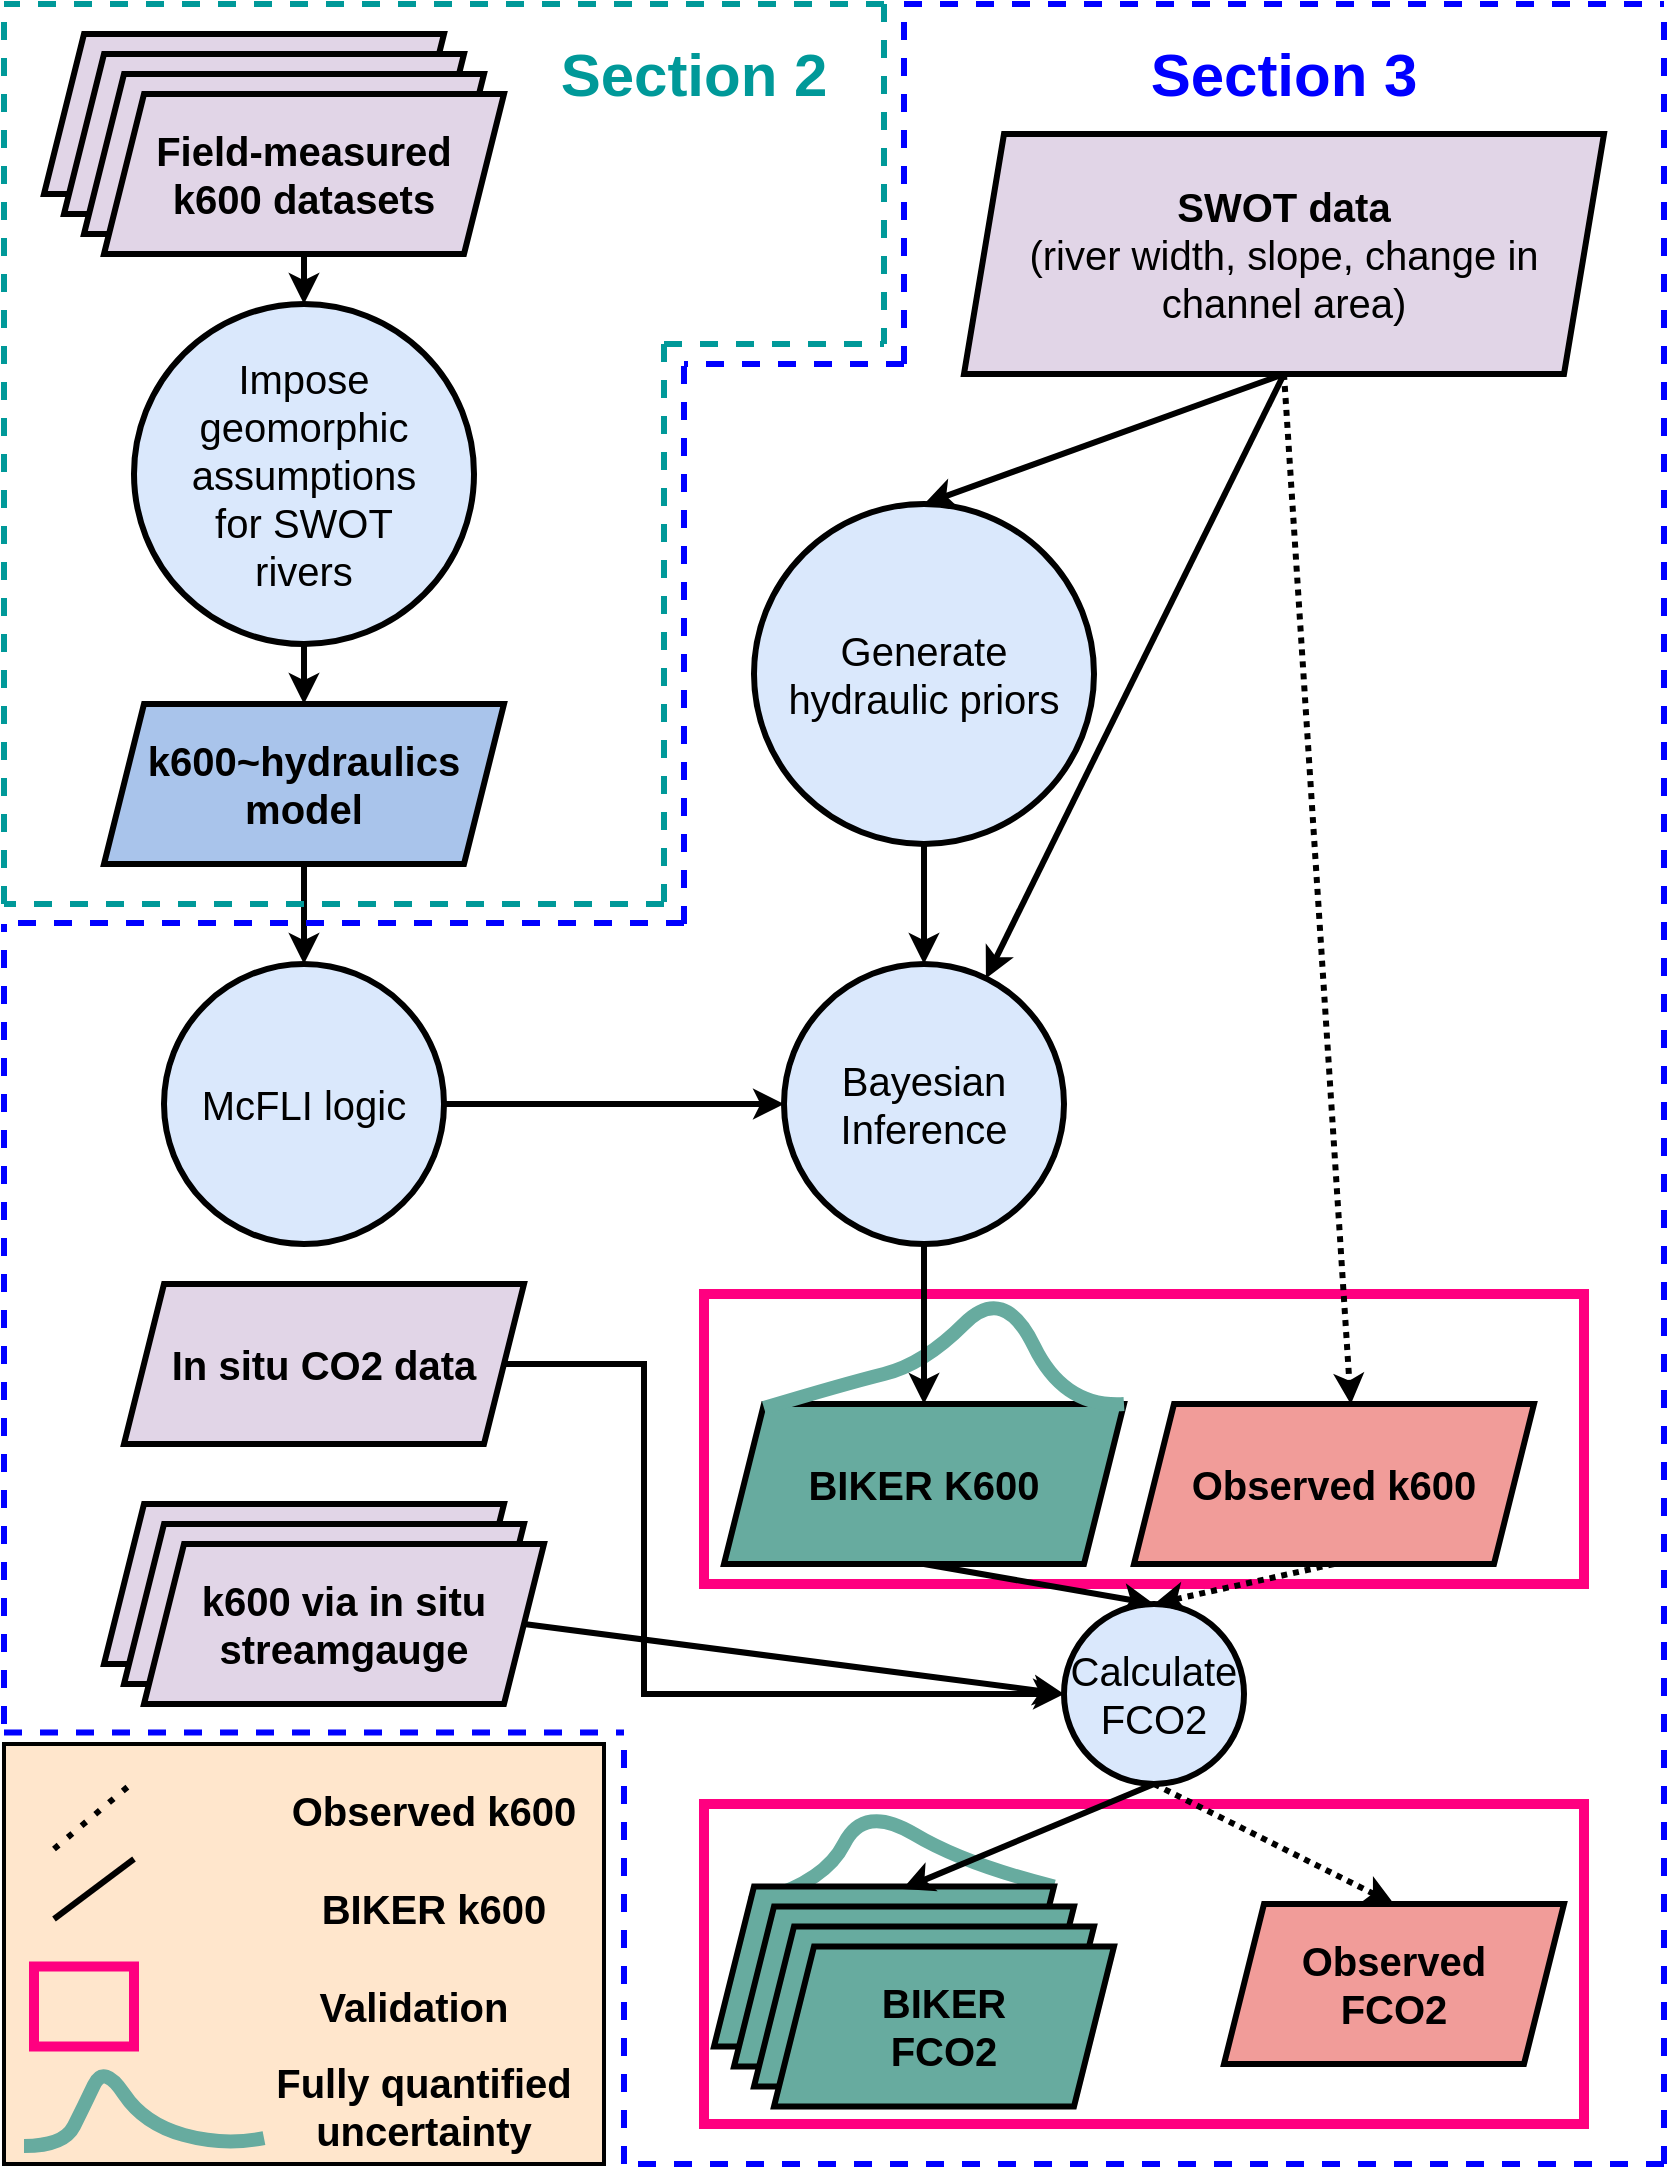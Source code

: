 <mxfile version="15.7.3" type="device"><diagram id="yjx2vG4UMqw4aDSQRfrB" name="Page-1"><mxGraphModel dx="2031" dy="1236" grid="1" gridSize="10" guides="1" tooltips="1" connect="1" arrows="1" fold="1" page="1" pageScale="1" pageWidth="850" pageHeight="1100" math="0" shadow="0"><root><mxCell id="0"/><mxCell id="1" parent="0"/><mxCell id="SloMdiEo_2pMpSYdKTgi-7" value="" style="rounded=0;whiteSpace=wrap;html=1;fillColor=none;strokeColor=#FF0080;strokeWidth=5;" parent="1" vertex="1"><mxGeometry x="360" y="910" width="440" height="160" as="geometry"/></mxCell><mxCell id="eiXYHYqw78AWsymx1aeP-8" value="" style="curved=1;endArrow=none;html=1;rounded=0;endFill=0;exitX=1;exitY=0;exitDx=0;exitDy=0;strokeWidth=7;strokeColor=#67AB9F;entryX=0;entryY=0;entryDx=0;entryDy=0;" edge="1" parent="1" source="036IViJtCn8Yxeg-f-Dk-30" target="036IViJtCn8Yxeg-f-Dk-30"><mxGeometry width="50" height="50" relative="1" as="geometry"><mxPoint x="430" y="920" as="sourcePoint"/><mxPoint x="250" y="922" as="targetPoint"/><Array as="points"><mxPoint x="490" y="940"/><mxPoint x="440" y="910"/><mxPoint x="420" y="950"/></Array></mxGeometry></mxCell><mxCell id="SloMdiEo_2pMpSYdKTgi-6" value="" style="rounded=0;whiteSpace=wrap;html=1;fillColor=none;strokeColor=#FF0080;strokeWidth=5;" parent="1" vertex="1"><mxGeometry x="360" y="655" width="440" height="145" as="geometry"/></mxCell><mxCell id="kN2qR9Z3mX-_PF8Dzqrj-5" value="" style="rounded=0;whiteSpace=wrap;html=1;fontSize=20;fillColor=#ffe6cc;strokeColor=#000000;strokeWidth=2;" parent="1" vertex="1"><mxGeometry x="10" y="880" width="300" height="210" as="geometry"/></mxCell><mxCell id="PbP4flrMwtDIclUvyOkq-13" style="rounded=0;orthogonalLoop=1;jettySize=auto;html=1;exitX=0.5;exitY=1;exitDx=0;exitDy=0;entryX=0.542;entryY=0.001;entryDx=0;entryDy=0;strokeWidth=3;dashed=1;dashPattern=1 1;entryPerimeter=0;" parent="1" source="036IViJtCn8Yxeg-f-Dk-5" target="PbP4flrMwtDIclUvyOkq-14" edge="1"><mxGeometry relative="1" as="geometry"><mxPoint x="715" y="560" as="sourcePoint"/><mxPoint x="720" y="640" as="targetPoint"/><Array as="points"/></mxGeometry></mxCell><mxCell id="036IViJtCn8Yxeg-f-Dk-9" style="edgeStyle=none;rounded=0;orthogonalLoop=1;jettySize=auto;html=1;exitX=1;exitY=0.5;exitDx=0;exitDy=0;entryX=0;entryY=0.5;entryDx=0;entryDy=0;strokeWidth=3;" parent="1" source="036IViJtCn8Yxeg-f-Dk-4" target="036IViJtCn8Yxeg-f-Dk-14" edge="1"><mxGeometry relative="1" as="geometry"><mxPoint x="255" y="570.0" as="targetPoint"/></mxGeometry></mxCell><mxCell id="036IViJtCn8Yxeg-f-Dk-4" value="&lt;font style=&quot;font-size: 20px&quot;&gt;McFLI logic&lt;br&gt;&lt;/font&gt;" style="ellipse;whiteSpace=wrap;html=1;aspect=fixed;strokeWidth=3;fillColor=#dae8fc;" parent="1" vertex="1"><mxGeometry x="90" y="490" width="140" height="140" as="geometry"/></mxCell><mxCell id="036IViJtCn8Yxeg-f-Dk-11" style="edgeStyle=none;rounded=0;orthogonalLoop=1;jettySize=auto;html=1;exitX=0.5;exitY=1;exitDx=0;exitDy=0;strokeWidth=3;" parent="1" source="036IViJtCn8Yxeg-f-Dk-5" target="036IViJtCn8Yxeg-f-Dk-14" edge="1"><mxGeometry relative="1" as="geometry"><mxPoint x="700" y="430.0" as="targetPoint"/></mxGeometry></mxCell><mxCell id="036IViJtCn8Yxeg-f-Dk-5" value="&lt;span style=&quot;font-size: 20px&quot;&gt;&lt;b&gt;SWOT data&lt;br&gt;&lt;/b&gt;&lt;/span&gt;&lt;font style=&quot;font-size: 20px&quot;&gt;(river width, slope, change in channel area)&lt;/font&gt;" style="shape=parallelogram;perimeter=parallelogramPerimeter;whiteSpace=wrap;html=1;fixedSize=1;fillColor=#e1d5e7;strokeWidth=3;" parent="1" vertex="1"><mxGeometry x="490" y="75" width="320" height="120" as="geometry"/></mxCell><mxCell id="036IViJtCn8Yxeg-f-Dk-13" style="edgeStyle=none;rounded=0;orthogonalLoop=1;jettySize=auto;html=1;exitX=0.5;exitY=1;exitDx=0;exitDy=0;strokeWidth=3;" parent="1" source="036IViJtCn8Yxeg-f-Dk-6" target="036IViJtCn8Yxeg-f-Dk-14" edge="1"><mxGeometry relative="1" as="geometry"><mxPoint x="440" y="440" as="sourcePoint"/><mxPoint x="480" y="430.0" as="targetPoint"/></mxGeometry></mxCell><mxCell id="036IViJtCn8Yxeg-f-Dk-6" value="&lt;font style=&quot;font-size: 20px&quot;&gt;Generate hydraulic priors&lt;/font&gt;" style="ellipse;whiteSpace=wrap;html=1;aspect=fixed;strokeWidth=3;fillColor=#dae8fc;" parent="1" vertex="1"><mxGeometry x="385" y="260" width="170" height="170" as="geometry"/></mxCell><mxCell id="036IViJtCn8Yxeg-f-Dk-14" value="&lt;font style=&quot;font-size: 20px&quot;&gt;Bayesian Inference&lt;/font&gt;" style="ellipse;whiteSpace=wrap;html=1;aspect=fixed;strokeWidth=3;fillColor=#dae8fc;" parent="1" vertex="1"><mxGeometry x="400" y="490" width="140" height="140" as="geometry"/></mxCell><mxCell id="036IViJtCn8Yxeg-f-Dk-50" style="edgeStyle=none;rounded=0;orthogonalLoop=1;jettySize=auto;html=1;exitX=0.5;exitY=1;exitDx=0;exitDy=0;entryX=0.5;entryY=0;entryDx=0;entryDy=0;strokeWidth=3;" parent="1" source="036IViJtCn8Yxeg-f-Dk-19" target="036IViJtCn8Yxeg-f-Dk-25" edge="1"><mxGeometry relative="1" as="geometry"><mxPoint x="605" y="825" as="targetPoint"/></mxGeometry></mxCell><mxCell id="036IViJtCn8Yxeg-f-Dk-19" value="&lt;span style=&quot;font-size: 20px&quot;&gt;&lt;b&gt;BIKER K600&lt;/b&gt;&lt;/span&gt;" style="shape=parallelogram;perimeter=parallelogramPerimeter;whiteSpace=wrap;html=1;fixedSize=1;strokeWidth=3;fillColor=#67AB9F;" parent="1" vertex="1"><mxGeometry x="370" y="710" width="200" height="80" as="geometry"/></mxCell><mxCell id="036IViJtCn8Yxeg-f-Dk-25" value="&lt;font style=&quot;font-size: 20px&quot;&gt;Calculate FCO2&lt;/font&gt;" style="ellipse;whiteSpace=wrap;html=1;aspect=fixed;strokeWidth=3;fillColor=#dae8fc;" parent="1" vertex="1"><mxGeometry x="540" y="810" width="90" height="90" as="geometry"/></mxCell><mxCell id="036IViJtCn8Yxeg-f-Dk-30" value="&lt;span style=&quot;font-size: 20px&quot;&gt;&lt;b&gt;FCO2&lt;/b&gt;&lt;/span&gt;&lt;span style=&quot;color: rgba(0 , 0 , 0 , 0) ; font-family: monospace ; font-size: 0px&quot;&gt;%3CmxGraphModel%3E%3Croot%3E%3CmxCell%20id%3D%220%22%2F%3E%3CmxCell%20id%3D%221%22%20parent%3D%220%22%2F%3E%3CmxCell%20id%3D%222%22%20value%3D%22%26lt%3Bspan%20style%3D%26quot%3Bfont-size%3A%2020px%26quot%3B%26gt%3B%26lt%3Bb%26gt%3BRaymond%20et%20al.%20(2012)%20k%26lt%3B%2Fb%26gt%3B%26lt%3B%2Fspan%26gt%3B%22%20style%3D%22shape%3Dparallelogram%3Bperimeter%3DparallelogramPerimeter%3BwhiteSpace%3Dwrap%3Bhtml%3D1%3BfixedSize%3D1%3BfillColor%3D%23e1d5e7%3BstrokeWidth%3D3%3B%22%20vertex%3D%221%22%20parent%3D%221%22%3E%3CmxGeometry%20x%3D%22390%22%20y%3D%22805%22%20width%3D%22200%22%20height%3D%2280%22%20as%3D%22geometry%22%2F%3E%3C%2FmxCell%3E%3C%2Froot%3E%3C%2FmxGraphModel%3E&lt;/span&gt;" style="shape=parallelogram;perimeter=parallelogramPerimeter;whiteSpace=wrap;html=1;fixedSize=1;strokeWidth=3;fillColor=#67AB9F;" parent="1" vertex="1"><mxGeometry x="365" y="951.25" width="170" height="80" as="geometry"/></mxCell><mxCell id="036IViJtCn8Yxeg-f-Dk-45" style="edgeStyle=orthogonalEdgeStyle;rounded=0;orthogonalLoop=1;jettySize=auto;html=1;exitX=1;exitY=0.5;exitDx=0;exitDy=0;strokeWidth=3;entryX=0;entryY=0.5;entryDx=0;entryDy=0;" parent="1" source="036IViJtCn8Yxeg-f-Dk-38" target="036IViJtCn8Yxeg-f-Dk-25" edge="1"><mxGeometry relative="1" as="geometry"><mxPoint x="660" y="865" as="targetPoint"/><Array as="points"><mxPoint x="330" y="690"/><mxPoint x="330" y="855"/></Array></mxGeometry></mxCell><mxCell id="036IViJtCn8Yxeg-f-Dk-38" value="&lt;span style=&quot;font-size: 20px&quot;&gt;&lt;b&gt;In situ CO2 data&lt;/b&gt;&lt;/span&gt;" style="shape=parallelogram;perimeter=parallelogramPerimeter;whiteSpace=wrap;html=1;fixedSize=1;fillColor=#e1d5e7;strokeWidth=3;" parent="1" vertex="1"><mxGeometry x="70" y="650" width="200" height="80" as="geometry"/></mxCell><mxCell id="036IViJtCn8Yxeg-f-Dk-42" style="edgeStyle=none;rounded=0;orthogonalLoop=1;jettySize=auto;html=1;exitX=1;exitY=0.5;exitDx=0;exitDy=0;entryX=0;entryY=0.5;entryDx=0;entryDy=0;strokeWidth=3;" parent="1" source="1DJM1f9GH_Qmot8335Yl-6" target="036IViJtCn8Yxeg-f-Dk-25" edge="1"><mxGeometry relative="1" as="geometry"><mxPoint x="775" y="935" as="targetPoint"/></mxGeometry></mxCell><mxCell id="1DJM1f9GH_Qmot8335Yl-4" value="&lt;span style=&quot;font-size: 20px&quot;&gt;&lt;b&gt;Raymond et al. (2012) k&lt;/b&gt;&lt;/span&gt;" style="shape=parallelogram;perimeter=parallelogramPerimeter;whiteSpace=wrap;html=1;fixedSize=1;fillColor=#e1d5e7;strokeWidth=3;" parent="1" vertex="1"><mxGeometry x="60" y="760" width="200" height="80" as="geometry"/></mxCell><mxCell id="1DJM1f9GH_Qmot8335Yl-5" value="&lt;span style=&quot;font-size: 20px&quot;&gt;&lt;b&gt;Raymond et al. (2012) k&lt;/b&gt;&lt;/span&gt;" style="shape=parallelogram;perimeter=parallelogramPerimeter;whiteSpace=wrap;html=1;fixedSize=1;fillColor=#e1d5e7;strokeWidth=3;" parent="1" vertex="1"><mxGeometry x="70" y="770" width="200" height="80" as="geometry"/></mxCell><mxCell id="1DJM1f9GH_Qmot8335Yl-6" value="&lt;span style=&quot;font-size: 20px&quot;&gt;&lt;b&gt;k600 via in situ streamgauge&lt;/b&gt;&lt;/span&gt;" style="shape=parallelogram;perimeter=parallelogramPerimeter;whiteSpace=wrap;html=1;fixedSize=1;fillColor=#e1d5e7;strokeWidth=3;" parent="1" vertex="1"><mxGeometry x="80" y="780" width="200" height="80" as="geometry"/></mxCell><mxCell id="1DJM1f9GH_Qmot8335Yl-9" value="&lt;span style=&quot;font-size: 20px&quot;&gt;&lt;b&gt;FCO2&lt;/b&gt;&lt;/span&gt;&lt;span style=&quot;color: rgba(0 , 0 , 0 , 0) ; font-family: monospace ; font-size: 0px&quot;&gt;%3CmxGraphModel%3E%3Croot%3E%3CmxCell%20id%3D%220%22%2F%3E%3CmxCell%20id%3D%221%22%20parent%3D%220%22%2F%3E%3CmxCell%20id%3D%222%22%20value%3D%22%26lt%3Bspan%20style%3D%26quot%3Bfont-size%3A%2020px%26quot%3B%26gt%3B%26lt%3Bb%26gt%3BRaymond%20et%20al.%20(2012)%20k%26lt%3B%2Fb%26gt%3B%26lt%3B%2Fspan%26gt%3B%22%20style%3D%22shape%3Dparallelogram%3Bperimeter%3DparallelogramPerimeter%3BwhiteSpace%3Dwrap%3Bhtml%3D1%3BfixedSize%3D1%3BfillColor%3D%23e1d5e7%3BstrokeWidth%3D3%3B%22%20vertex%3D%221%22%20parent%3D%221%22%3E%3CmxGeometry%20x%3D%22390%22%20y%3D%22805%22%20width%3D%22200%22%20height%3D%2280%22%20as%3D%22geometry%22%2F%3E%3C%2FmxCell%3E%3C%2Froot%3E%3C%2FmxGraphModel%3E&lt;/span&gt;" style="shape=parallelogram;perimeter=parallelogramPerimeter;whiteSpace=wrap;html=1;fixedSize=1;strokeWidth=3;fillColor=#67AB9F;" parent="1" vertex="1"><mxGeometry x="375" y="961.25" width="170" height="80" as="geometry"/></mxCell><mxCell id="1DJM1f9GH_Qmot8335Yl-10" value="&lt;span style=&quot;font-size: 20px&quot;&gt;&lt;b&gt;FCO2&lt;/b&gt;&lt;/span&gt;&lt;span style=&quot;color: rgba(0 , 0 , 0 , 0) ; font-family: monospace ; font-size: 0px&quot;&gt;%3CmxGraphModel%3E%3Croot%3E%3CmxCell%20id%3D%220%22%2F%3E%3CmxCell%20id%3D%221%22%20parent%3D%220%22%2F%3E%3CmxCell%20id%3D%222%22%20value%3D%22%26lt%3Bspan%20style%3D%26quot%3Bfont-size%3A%2020px%26quot%3B%26gt%3B%26lt%3Bb%26gt%3BRaymond%20et%20al.%20(2012)%20k%26lt%3B%2Fb%26gt%3B%26lt%3B%2Fspan%26gt%3B%22%20style%3D%22shape%3Dparallelogram%3Bperimeter%3DparallelogramPerimeter%3BwhiteSpace%3Dwrap%3Bhtml%3D1%3BfixedSize%3D1%3BfillColor%3D%23e1d5e7%3BstrokeWidth%3D3%3B%22%20vertex%3D%221%22%20parent%3D%221%22%3E%3CmxGeometry%20x%3D%22390%22%20y%3D%22805%22%20width%3D%22200%22%20height%3D%2280%22%20as%3D%22geometry%22%2F%3E%3C%2FmxCell%3E%3C%2Froot%3E%3C%2FmxGraphModel%3E&lt;/span&gt;" style="shape=parallelogram;perimeter=parallelogramPerimeter;whiteSpace=wrap;html=1;fixedSize=1;strokeWidth=3;fillColor=#67AB9F;" parent="1" vertex="1"><mxGeometry x="385" y="971.25" width="170" height="80" as="geometry"/></mxCell><mxCell id="1DJM1f9GH_Qmot8335Yl-11" value="&lt;span style=&quot;font-size: 20px&quot;&gt;&lt;b&gt;BIKER&lt;br&gt;FCO2&lt;/b&gt;&lt;/span&gt;&lt;span style=&quot;color: rgba(0 , 0 , 0 , 0) ; font-family: monospace ; font-size: 0px&quot;&gt;%3CmxGraphModel%3E%3Croot%3E%3CmxCell%20id%3D%220%22%2F%3E%3CmxCell%20id%3D%221%22%20parent%3D%220%22%2F%3E%3CmxCell%20id%3D%222%22%20value%3D%22%26lt%3Bspan%20style%3D%26quot%3Bfont-size%3A%2020px%26quot%3B%26gt%3B%26lt%3Bb%26gt%3BRaymond%20et%20al.%20(2012)%20k%26lt%3B%2Fb%26gt%3B%26lt%3B%2Fspan%26gt%3B%22%20style%3D%22shape%3Dparallelogram%3Bperimeter%3DparallelogramPerimeter%3BwhiteSpace%3Dwrap%3Bhtml%3D1%3BfixedSize%3D1%3BfillColor%3D%23e1d5e7%3BstrokeWidth%3D3%3B%22%20vertex%3D%221%22%20parent%3D%221%22%3E%3CmxGeometry%20x%3D%22390%22%20y%3D%22805%22%20width%3D%22200%22%20height%3D%2280%22%20as%3D%22geometry%22%2F%3E%3C%2FmxCell%3E%3C%2Froot%3E%3C%2FmxGraphModel%3E&lt;/span&gt;" style="shape=parallelogram;perimeter=parallelogramPerimeter;whiteSpace=wrap;html=1;fixedSize=1;strokeWidth=3;fillColor=#67AB9F;" parent="1" vertex="1"><mxGeometry x="395" y="981.25" width="170" height="80" as="geometry"/></mxCell><mxCell id="1DJM1f9GH_Qmot8335Yl-17" style="edgeStyle=none;rounded=0;orthogonalLoop=1;jettySize=auto;html=1;strokeWidth=3;entryX=0.5;entryY=0;entryDx=0;entryDy=0;" parent="1" source="mmeLkUzeiWQzjcRriRCF-2" target="036IViJtCn8Yxeg-f-Dk-4" edge="1"><mxGeometry relative="1" as="geometry"><mxPoint x="160" y="470" as="sourcePoint"/><mxPoint x="240" y="530" as="targetPoint"/></mxGeometry></mxCell><mxCell id="1DJM1f9GH_Qmot8335Yl-18" style="edgeStyle=none;rounded=0;orthogonalLoop=1;jettySize=auto;html=1;strokeWidth=3;entryX=0.5;entryY=0;entryDx=0;entryDy=0;exitX=0.5;exitY=1;exitDx=0;exitDy=0;" parent="1" source="PbP4flrMwtDIclUvyOkq-3" target="PbP4flrMwtDIclUvyOkq-7" edge="1"><mxGeometry relative="1" as="geometry"><mxPoint x="-10" y="260" as="sourcePoint"/><mxPoint x="40" y="190" as="targetPoint"/></mxGeometry></mxCell><mxCell id="hLVq5XLWU1ZrrQfZJ4Rd-11" value="" style="endArrow=none;dashed=1;html=1;strokeColor=#0000FF;strokeWidth=3;" parent="1" edge="1"><mxGeometry width="50" height="50" relative="1" as="geometry"><mxPoint x="10" y="870" as="sourcePoint"/><mxPoint x="10" y="470" as="targetPoint"/><Array as="points"/></mxGeometry></mxCell><mxCell id="1DJM1f9GH_Qmot8335Yl-21" value="" style="endArrow=none;dashed=1;html=1;strokeColor=#0000FF;strokeWidth=3;" parent="1" edge="1"><mxGeometry width="50" height="50" relative="1" as="geometry"><mxPoint x="840" y="1090" as="sourcePoint"/><mxPoint x="840" y="10" as="targetPoint"/><Array as="points"/></mxGeometry></mxCell><mxCell id="1DJM1f9GH_Qmot8335Yl-22" value="" style="endArrow=none;dashed=1;html=1;strokeColor=#0000FF;strokeWidth=3;" parent="1" edge="1"><mxGeometry width="50" height="50" relative="1" as="geometry"><mxPoint x="840" y="1090" as="sourcePoint"/><mxPoint x="320" y="1090" as="targetPoint"/><Array as="points"/></mxGeometry></mxCell><mxCell id="1DJM1f9GH_Qmot8335Yl-23" value="" style="endArrow=none;dashed=1;html=1;strokeColor=#0000FF;strokeWidth=3;" parent="1" edge="1"><mxGeometry width="50" height="50" relative="1" as="geometry"><mxPoint x="350" y="469.5" as="sourcePoint"/><mxPoint x="10" y="469.5" as="targetPoint"/><Array as="points"/></mxGeometry></mxCell><mxCell id="1DJM1f9GH_Qmot8335Yl-24" value="" style="endArrow=none;dashed=1;html=1;strokeColor=#0000FF;strokeWidth=3;" parent="1" edge="1"><mxGeometry width="50" height="50" relative="1" as="geometry"><mxPoint x="350" y="470" as="sourcePoint"/><mxPoint x="350" y="190" as="targetPoint"/><Array as="points"/></mxGeometry></mxCell><mxCell id="1DJM1f9GH_Qmot8335Yl-25" value="" style="endArrow=none;dashed=1;html=1;strokeColor=#0000FF;strokeWidth=3;" parent="1" edge="1"><mxGeometry width="50" height="50" relative="1" as="geometry"><mxPoint x="460" y="190" as="sourcePoint"/><mxPoint x="350" y="190" as="targetPoint"/><Array as="points"/></mxGeometry></mxCell><mxCell id="1DJM1f9GH_Qmot8335Yl-26" value="" style="endArrow=none;dashed=1;html=1;strokeColor=#0000FF;strokeWidth=3;" parent="1" edge="1"><mxGeometry width="50" height="50" relative="1" as="geometry"><mxPoint x="460" y="190" as="sourcePoint"/><mxPoint x="460" y="10" as="targetPoint"/><Array as="points"/></mxGeometry></mxCell><mxCell id="1DJM1f9GH_Qmot8335Yl-27" value="" style="endArrow=none;dashed=1;html=1;strokeColor=#0000FF;strokeWidth=3;" parent="1" edge="1"><mxGeometry width="50" height="50" relative="1" as="geometry"><mxPoint x="460" y="10" as="sourcePoint"/><mxPoint x="840" y="10" as="targetPoint"/><Array as="points"/></mxGeometry></mxCell><mxCell id="1DJM1f9GH_Qmot8335Yl-28" value="" style="endArrow=none;dashed=1;html=1;strokeWidth=3;fillColor=#d5e8d4;strokeColor=#009999;" parent="1" edge="1"><mxGeometry width="50" height="50" relative="1" as="geometry"><mxPoint x="10" y="460" as="sourcePoint"/><mxPoint x="10" y="10" as="targetPoint"/><Array as="points"/></mxGeometry></mxCell><mxCell id="1DJM1f9GH_Qmot8335Yl-29" value="" style="endArrow=none;dashed=1;html=1;strokeWidth=3;fillColor=#d5e8d4;strokeColor=#009999;" parent="1" edge="1"><mxGeometry width="50" height="50" relative="1" as="geometry"><mxPoint x="450" y="10" as="sourcePoint"/><mxPoint x="10" y="10" as="targetPoint"/><Array as="points"/></mxGeometry></mxCell><mxCell id="1DJM1f9GH_Qmot8335Yl-30" value="" style="endArrow=none;dashed=1;html=1;strokeWidth=3;fillColor=#d5e8d4;strokeColor=#009999;" parent="1" edge="1"><mxGeometry width="50" height="50" relative="1" as="geometry"><mxPoint x="450" y="10" as="sourcePoint"/><mxPoint x="450" y="180" as="targetPoint"/><Array as="points"/></mxGeometry></mxCell><mxCell id="1DJM1f9GH_Qmot8335Yl-31" value="" style="endArrow=none;dashed=1;html=1;strokeWidth=3;fillColor=#d5e8d4;strokeColor=#009999;" parent="1" edge="1"><mxGeometry width="50" height="50" relative="1" as="geometry"><mxPoint x="340" y="180" as="sourcePoint"/><mxPoint x="450" y="180" as="targetPoint"/><Array as="points"/></mxGeometry></mxCell><mxCell id="1DJM1f9GH_Qmot8335Yl-32" value="" style="endArrow=none;dashed=1;html=1;strokeWidth=3;fillColor=#d5e8d4;strokeColor=#009999;" parent="1" edge="1"><mxGeometry width="50" height="50" relative="1" as="geometry"><mxPoint x="340" y="180" as="sourcePoint"/><mxPoint x="340" y="460" as="targetPoint"/><Array as="points"/></mxGeometry></mxCell><mxCell id="1DJM1f9GH_Qmot8335Yl-33" value="" style="endArrow=none;dashed=1;html=1;strokeWidth=3;fillColor=#d5e8d4;strokeColor=#009999;" parent="1" edge="1"><mxGeometry width="50" height="50" relative="1" as="geometry"><mxPoint x="340" y="460" as="sourcePoint"/><mxPoint x="10" y="460" as="targetPoint"/><Array as="points"/></mxGeometry></mxCell><mxCell id="PbP4flrMwtDIclUvyOkq-2" value="" style="shape=parallelogram;perimeter=parallelogramPerimeter;whiteSpace=wrap;html=1;fixedSize=1;fillColor=#e1d5e7;strokeWidth=3;" parent="1" vertex="1"><mxGeometry x="30" y="25" width="200" height="80" as="geometry"/></mxCell><mxCell id="PbP4flrMwtDIclUvyOkq-4" value="" style="shape=parallelogram;perimeter=parallelogramPerimeter;whiteSpace=wrap;html=1;fixedSize=1;fillColor=#e1d5e7;strokeWidth=3;" parent="1" vertex="1"><mxGeometry x="40" y="35" width="200" height="80" as="geometry"/></mxCell><mxCell id="PbP4flrMwtDIclUvyOkq-5" value="" style="shape=parallelogram;perimeter=parallelogramPerimeter;whiteSpace=wrap;html=1;fixedSize=1;fillColor=#e1d5e7;strokeWidth=3;" parent="1" vertex="1"><mxGeometry x="50" y="45" width="200" height="80" as="geometry"/></mxCell><mxCell id="PbP4flrMwtDIclUvyOkq-3" value="&lt;span style=&quot;font-size: 20px&quot;&gt;&lt;b&gt;Field-measured&lt;br&gt;k600 datasets&lt;/b&gt;&lt;/span&gt;" style="shape=parallelogram;perimeter=parallelogramPerimeter;whiteSpace=wrap;html=1;fixedSize=1;fillColor=#e1d5e7;strokeWidth=3;" parent="1" vertex="1"><mxGeometry x="60" y="55" width="200" height="80" as="geometry"/></mxCell><mxCell id="PbP4flrMwtDIclUvyOkq-7" value="&lt;span style=&quot;font-size: 20px&quot;&gt;Impose geomorphic assumptions&lt;br&gt;for SWOT&lt;br&gt;rivers&lt;br&gt;&lt;/span&gt;" style="ellipse;whiteSpace=wrap;html=1;aspect=fixed;strokeWidth=3;fillColor=#dae8fc;" parent="1" vertex="1"><mxGeometry x="75" y="160" width="170" height="170" as="geometry"/></mxCell><mxCell id="PbP4flrMwtDIclUvyOkq-8" style="edgeStyle=none;rounded=0;orthogonalLoop=1;jettySize=auto;html=1;strokeWidth=3;entryX=0.5;entryY=0;entryDx=0;entryDy=0;exitX=0.5;exitY=1;exitDx=0;exitDy=0;" parent="1" source="PbP4flrMwtDIclUvyOkq-7" target="mmeLkUzeiWQzjcRriRCF-2" edge="1"><mxGeometry relative="1" as="geometry"><mxPoint x="155" y="320" as="sourcePoint"/><mxPoint x="160" y="330" as="targetPoint"/></mxGeometry></mxCell><mxCell id="PbP4flrMwtDIclUvyOkq-10" value="&lt;font style=&quot;font-size: 30px&quot; color=&quot;#009999&quot;&gt;&lt;b&gt;Section 2&lt;/b&gt;&lt;/font&gt;" style="text;html=1;strokeColor=none;fillColor=none;align=center;verticalAlign=middle;whiteSpace=wrap;rounded=0;" parent="1" vertex="1"><mxGeometry x="260" y="25" width="190" height="40" as="geometry"/></mxCell><mxCell id="PbP4flrMwtDIclUvyOkq-11" value="&lt;font style=&quot;font-size: 30px&quot; color=&quot;#0000ff&quot;&gt;&lt;b&gt;Section 3&lt;/b&gt;&lt;/font&gt;" style="text;html=1;strokeColor=none;fillColor=none;align=center;verticalAlign=middle;whiteSpace=wrap;rounded=0;" parent="1" vertex="1"><mxGeometry x="555" y="25" width="190" height="40" as="geometry"/></mxCell><mxCell id="PbP4flrMwtDIclUvyOkq-14" value="&lt;span style=&quot;font-size: 20px&quot;&gt;&lt;b&gt;Observed k600&lt;/b&gt;&lt;/span&gt;" style="shape=parallelogram;perimeter=parallelogramPerimeter;whiteSpace=wrap;html=1;fixedSize=1;strokeWidth=3;fillColor=#F19C99;" parent="1" vertex="1"><mxGeometry x="575" y="710" width="200" height="80" as="geometry"/></mxCell><mxCell id="PbP4flrMwtDIclUvyOkq-15" style="edgeStyle=none;rounded=0;orthogonalLoop=1;jettySize=auto;html=1;exitX=0.5;exitY=1;exitDx=0;exitDy=0;entryX=0.5;entryY=0;entryDx=0;entryDy=0;strokeWidth=3;dashed=1;dashPattern=1 1;" parent="1" source="PbP4flrMwtDIclUvyOkq-14" target="036IViJtCn8Yxeg-f-Dk-25" edge="1"><mxGeometry relative="1" as="geometry"><mxPoint x="515" y="890" as="sourcePoint"/><mxPoint x="605" y="825" as="targetPoint"/></mxGeometry></mxCell><mxCell id="PbP4flrMwtDIclUvyOkq-16" value="&lt;span style=&quot;font-size: 20px&quot;&gt;&lt;b&gt;Observed&lt;br&gt;FCO2&lt;/b&gt;&lt;/span&gt;&lt;span style=&quot;color: rgba(0 , 0 , 0 , 0) ; font-family: monospace ; font-size: 0px&quot;&gt;%3CmxGraphModel%3E%3Croot%3E%3CmxCell%20id%3D%220%22%2F%3E%3CmxCell%20id%3D%221%22%20parent%3D%220%22%2F%3E%3CmxCell%20id%3D%222%22%20value%3D%22%26lt%3Bspan%20style%3D%26quot%3Bfont-size%3A%2020px%26quot%3B%26gt%3B%26lt%3Bb%26gt%3BRaymond%20et%20al.%20(2012)%20k%26lt%3B%2Fb%26gt%3B%26lt%3B%2Fspan%26gt%3B%22%20style%3D%22shape%3Dparallelogram%3Bperimeter%3DparallelogramPerimeter%3BwhiteSpace%3Dwrap%3Bhtml%3D1%3BfixedSize%3D1%3BfillColor%3D%23e1d5e7%3BstrokeWidth%3D3%3B%22%20vertex%3D%221%22%20parent%3D%221%22%3E%3CmxGeometry%20x%3D%22390%22%20y%3D%22805%22%20width%3D%22200%22%20height%3D%2280%22%20as%3D%22geometry%22%2F%3E%3C%2FmxCell%3E%3C%2Froot%3E%3C%2FmxGraphModel%3E&lt;/span&gt;" style="shape=parallelogram;perimeter=parallelogramPerimeter;whiteSpace=wrap;html=1;fixedSize=1;strokeWidth=3;fillColor=#F19C99;" parent="1" vertex="1"><mxGeometry x="620" y="960" width="170" height="80" as="geometry"/></mxCell><mxCell id="PbP4flrMwtDIclUvyOkq-17" style="edgeStyle=none;rounded=0;orthogonalLoop=1;jettySize=auto;html=1;exitX=0.5;exitY=1;exitDx=0;exitDy=0;entryX=0.5;entryY=0;entryDx=0;entryDy=0;strokeWidth=3;dashed=1;dashPattern=1 1;" parent="1" source="036IViJtCn8Yxeg-f-Dk-25" target="PbP4flrMwtDIclUvyOkq-16" edge="1"><mxGeometry relative="1" as="geometry"><mxPoint x="631.16" y="925.0" as="sourcePoint"/><mxPoint x="640" y="886.08" as="targetPoint"/></mxGeometry></mxCell><mxCell id="PbP4flrMwtDIclUvyOkq-18" style="edgeStyle=none;rounded=0;orthogonalLoop=1;jettySize=auto;html=1;exitX=0.5;exitY=1;exitDx=0;exitDy=0;strokeWidth=3;entryX=0.555;entryY=0.015;entryDx=0;entryDy=0;entryPerimeter=0;" parent="1" source="036IViJtCn8Yxeg-f-Dk-25" target="036IViJtCn8Yxeg-f-Dk-30" edge="1"><mxGeometry relative="1" as="geometry"><mxPoint x="620" y="926.08" as="sourcePoint"/><mxPoint x="490" y="940.08" as="targetPoint"/></mxGeometry></mxCell><mxCell id="mmeLkUzeiWQzjcRriRCF-2" value="&lt;span style=&quot;font-size: 20px&quot;&gt;&lt;b&gt;k600~hydraulics&lt;br&gt;model&lt;/b&gt;&lt;/span&gt;" style="shape=parallelogram;perimeter=parallelogramPerimeter;whiteSpace=wrap;html=1;fixedSize=1;strokeWidth=3;fillColor=#A9C4EB;" parent="1" vertex="1"><mxGeometry x="60" y="360" width="200" height="80" as="geometry"/></mxCell><mxCell id="kN2qR9Z3mX-_PF8Dzqrj-1" value="" style="endArrow=none;dashed=1;html=1;rounded=0;strokeWidth=3;dashPattern=1 2;" parent="1" edge="1"><mxGeometry width="50" height="50" relative="1" as="geometry"><mxPoint x="35" y="932.5" as="sourcePoint"/><mxPoint x="75" y="898.75" as="targetPoint"/></mxGeometry></mxCell><mxCell id="kN2qR9Z3mX-_PF8Dzqrj-2" value="&lt;span style=&quot;font-size: 20px&quot;&gt;&lt;b&gt;Observed k600&lt;/b&gt;&lt;/span&gt;" style="text;html=1;strokeColor=none;fillColor=none;align=center;verticalAlign=middle;whiteSpace=wrap;rounded=0;" parent="1" vertex="1"><mxGeometry x="145" y="892.5" width="160" height="40" as="geometry"/></mxCell><mxCell id="kN2qR9Z3mX-_PF8Dzqrj-3" value="&lt;font style=&quot;font-size: 20px&quot;&gt;&lt;b&gt;BIKER k600&lt;/b&gt;&lt;/font&gt;" style="text;html=1;strokeColor=none;fillColor=none;align=center;verticalAlign=middle;whiteSpace=wrap;rounded=0;" parent="1" vertex="1"><mxGeometry x="140" y="941.87" width="170" height="40" as="geometry"/></mxCell><mxCell id="kN2qR9Z3mX-_PF8Dzqrj-4" value="" style="endArrow=none;html=1;rounded=0;strokeWidth=3;" parent="1" edge="1"><mxGeometry width="50" height="50" relative="1" as="geometry"><mxPoint x="35" y="967.5" as="sourcePoint"/><mxPoint x="75" y="937.5" as="targetPoint"/></mxGeometry></mxCell><mxCell id="SloMdiEo_2pMpSYdKTgi-1" value="" style="curved=1;endArrow=none;html=1;rounded=0;endFill=0;exitX=1;exitY=0;exitDx=0;exitDy=0;exitPerimeter=0;strokeWidth=7;strokeColor=#67AB9F;" parent="1" source="036IViJtCn8Yxeg-f-Dk-19" edge="1"><mxGeometry width="50" height="50" relative="1" as="geometry"><mxPoint x="570" y="700" as="sourcePoint"/><mxPoint x="390" y="712" as="targetPoint"/><Array as="points"><mxPoint x="540" y="712"/><mxPoint x="510" y="650"/><mxPoint x="470" y="690"/><mxPoint x="430" y="700"/></Array></mxGeometry></mxCell><mxCell id="036IViJtCn8Yxeg-f-Dk-20" style="edgeStyle=none;rounded=0;orthogonalLoop=1;jettySize=auto;html=1;exitX=0.5;exitY=1;exitDx=0;exitDy=0;strokeWidth=3;entryX=0.5;entryY=0;entryDx=0;entryDy=0;" parent="1" source="036IViJtCn8Yxeg-f-Dk-14" target="036IViJtCn8Yxeg-f-Dk-19" edge="1"><mxGeometry relative="1" as="geometry"><mxPoint x="430" y="810" as="targetPoint"/><mxPoint x="470" y="630" as="sourcePoint"/></mxGeometry></mxCell><mxCell id="SloMdiEo_2pMpSYdKTgi-8" value="" style="endArrow=none;dashed=1;html=1;strokeColor=#0000FF;strokeWidth=3;" parent="1" edge="1"><mxGeometry width="50" height="50" relative="1" as="geometry"><mxPoint x="10" y="874.29" as="sourcePoint"/><mxPoint x="320" y="874.29" as="targetPoint"/><Array as="points"/></mxGeometry></mxCell><mxCell id="SloMdiEo_2pMpSYdKTgi-9" value="" style="endArrow=none;dashed=1;html=1;strokeColor=#0000FF;strokeWidth=3;" parent="1" edge="1"><mxGeometry width="50" height="50" relative="1" as="geometry"><mxPoint x="320" y="1090" as="sourcePoint"/><mxPoint x="320" y="880" as="targetPoint"/><Array as="points"/></mxGeometry></mxCell><mxCell id="SloMdiEo_2pMpSYdKTgi-11" value="" style="rounded=0;whiteSpace=wrap;html=1;fillColor=none;strokeColor=#FF0080;strokeWidth=5;" parent="1" vertex="1"><mxGeometry x="25" y="991.25" width="50" height="40" as="geometry"/></mxCell><mxCell id="SloMdiEo_2pMpSYdKTgi-12" value="&lt;font style=&quot;font-size: 20px&quot;&gt;&lt;b&gt;Validation&lt;/b&gt;&lt;/font&gt;" style="text;html=1;strokeColor=none;fillColor=none;align=center;verticalAlign=middle;whiteSpace=wrap;rounded=0;" parent="1" vertex="1"><mxGeometry x="135" y="991.25" width="160" height="40" as="geometry"/></mxCell><mxCell id="036IViJtCn8Yxeg-f-Dk-10" style="edgeStyle=none;rounded=0;orthogonalLoop=1;jettySize=auto;html=1;exitX=0.5;exitY=1;exitDx=0;exitDy=0;entryX=0.5;entryY=0;entryDx=0;entryDy=0;strokeWidth=3;" parent="1" source="036IViJtCn8Yxeg-f-Dk-5" target="036IViJtCn8Yxeg-f-Dk-6" edge="1"><mxGeometry relative="1" as="geometry"/></mxCell><mxCell id="eiXYHYqw78AWsymx1aeP-1" value="&lt;font style=&quot;font-size: 20px&quot;&gt;&lt;b&gt;Fully quantified uncertainty&lt;/b&gt;&lt;/font&gt;" style="text;html=1;strokeColor=none;fillColor=none;align=center;verticalAlign=middle;whiteSpace=wrap;rounded=0;" vertex="1" parent="1"><mxGeometry x="140" y="1041.25" width="160" height="40" as="geometry"/></mxCell><mxCell id="eiXYHYqw78AWsymx1aeP-7" value="" style="curved=1;endArrow=none;html=1;rounded=0;endFill=0;strokeWidth=7;strokeColor=#67AB9F;" edge="1" parent="1" source="eiXYHYqw78AWsymx1aeP-1"><mxGeometry width="50" height="50" relative="1" as="geometry"><mxPoint x="120" y="1090" as="sourcePoint"/><mxPoint x="20" y="1081" as="targetPoint"/><Array as="points"><mxPoint x="120" y="1081"/><mxPoint x="80" y="1070"/><mxPoint x="60" y="1040"/><mxPoint x="50" y="1061"/><mxPoint x="40" y="1081"/></Array></mxGeometry></mxCell></root></mxGraphModel></diagram></mxfile>